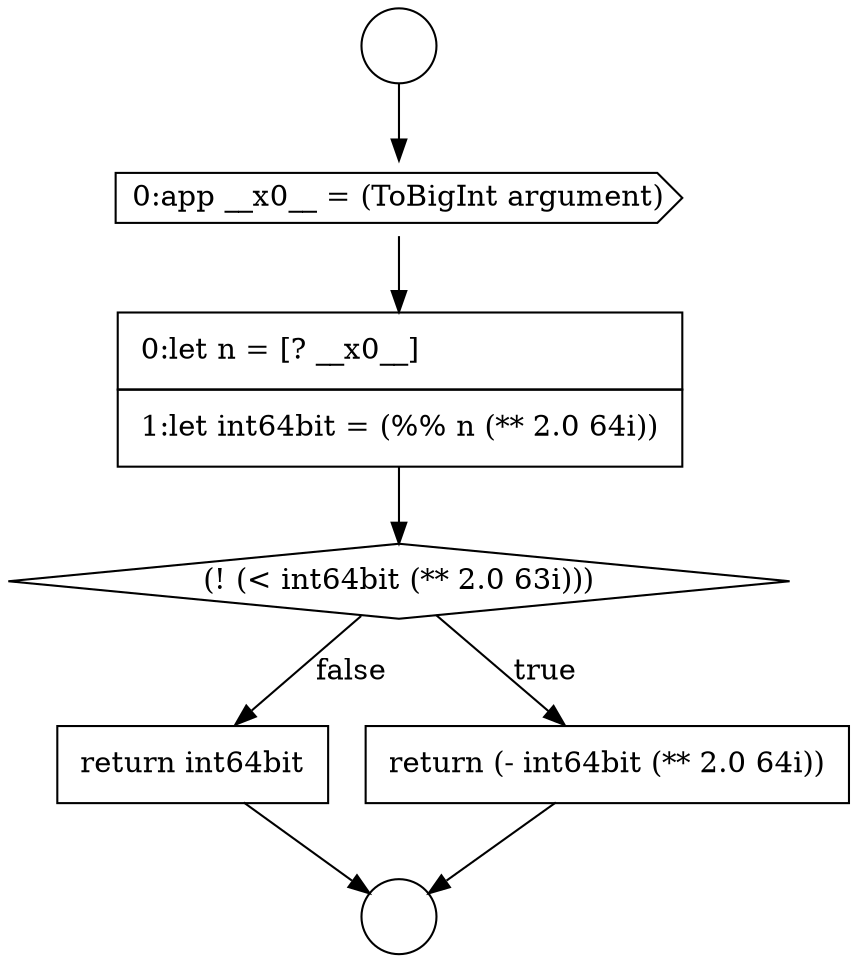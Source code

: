 digraph {
  node655 [shape=circle label=" " color="black" fillcolor="white" style=filled]
  node660 [shape=none, margin=0, label=<<font color="black">
    <table border="0" cellborder="1" cellspacing="0" cellpadding="10">
      <tr><td align="left">return int64bit</td></tr>
    </table>
  </font>> color="black" fillcolor="white" style=filled]
  node654 [shape=circle label=" " color="black" fillcolor="white" style=filled]
  node657 [shape=none, margin=0, label=<<font color="black">
    <table border="0" cellborder="1" cellspacing="0" cellpadding="10">
      <tr><td align="left">0:let n = [? __x0__]</td></tr>
      <tr><td align="left">1:let int64bit = (%% n (** 2.0 64i))</td></tr>
    </table>
  </font>> color="black" fillcolor="white" style=filled]
  node658 [shape=diamond, label=<<font color="black">(! (&lt; int64bit (** 2.0 63i)))</font>> color="black" fillcolor="white" style=filled]
  node656 [shape=cds, label=<<font color="black">0:app __x0__ = (ToBigInt argument)</font>> color="black" fillcolor="white" style=filled]
  node659 [shape=none, margin=0, label=<<font color="black">
    <table border="0" cellborder="1" cellspacing="0" cellpadding="10">
      <tr><td align="left">return (- int64bit (** 2.0 64i))</td></tr>
    </table>
  </font>> color="black" fillcolor="white" style=filled]
  node659 -> node655 [ color="black"]
  node654 -> node656 [ color="black"]
  node660 -> node655 [ color="black"]
  node657 -> node658 [ color="black"]
  node656 -> node657 [ color="black"]
  node658 -> node659 [label=<<font color="black">true</font>> color="black"]
  node658 -> node660 [label=<<font color="black">false</font>> color="black"]
}
